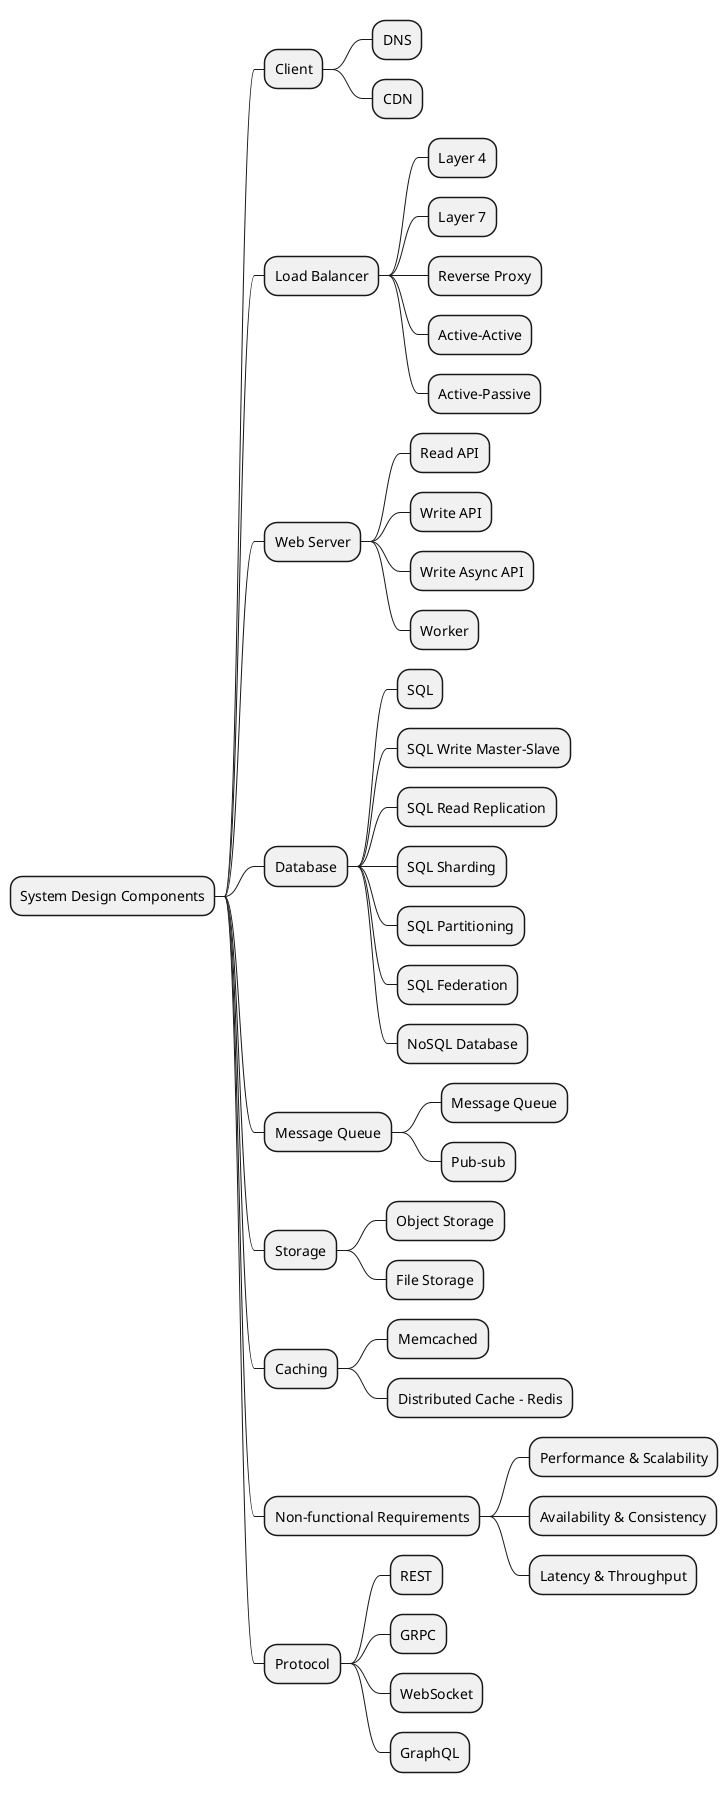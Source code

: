 @startmindmap
* System Design Components
** Client
*** DNS
*** CDN
** Load Balancer
*** Layer 4
*** Layer 7
*** Reverse Proxy
*** Active-Active
*** Active-Passive
** Web Server
*** Read API
*** Write API
*** Write Async API
*** Worker
** Database
*** SQL
*** SQL Write Master-Slave
*** SQL Read Replication
*** SQL Sharding
*** SQL Partitioning
*** SQL Federation
*** NoSQL Database
** Message Queue
*** Message Queue
*** Pub-sub
** Storage
*** Object Storage
*** File Storage
** Caching
*** Memcached
*** Distributed Cache - Redis
** Non-functional Requirements
*** Performance & Scalability
*** Availability & Consistency
*** Latency & Throughput
** Protocol
*** REST
*** GRPC
*** WebSocket
*** GraphQL
@endmindmap